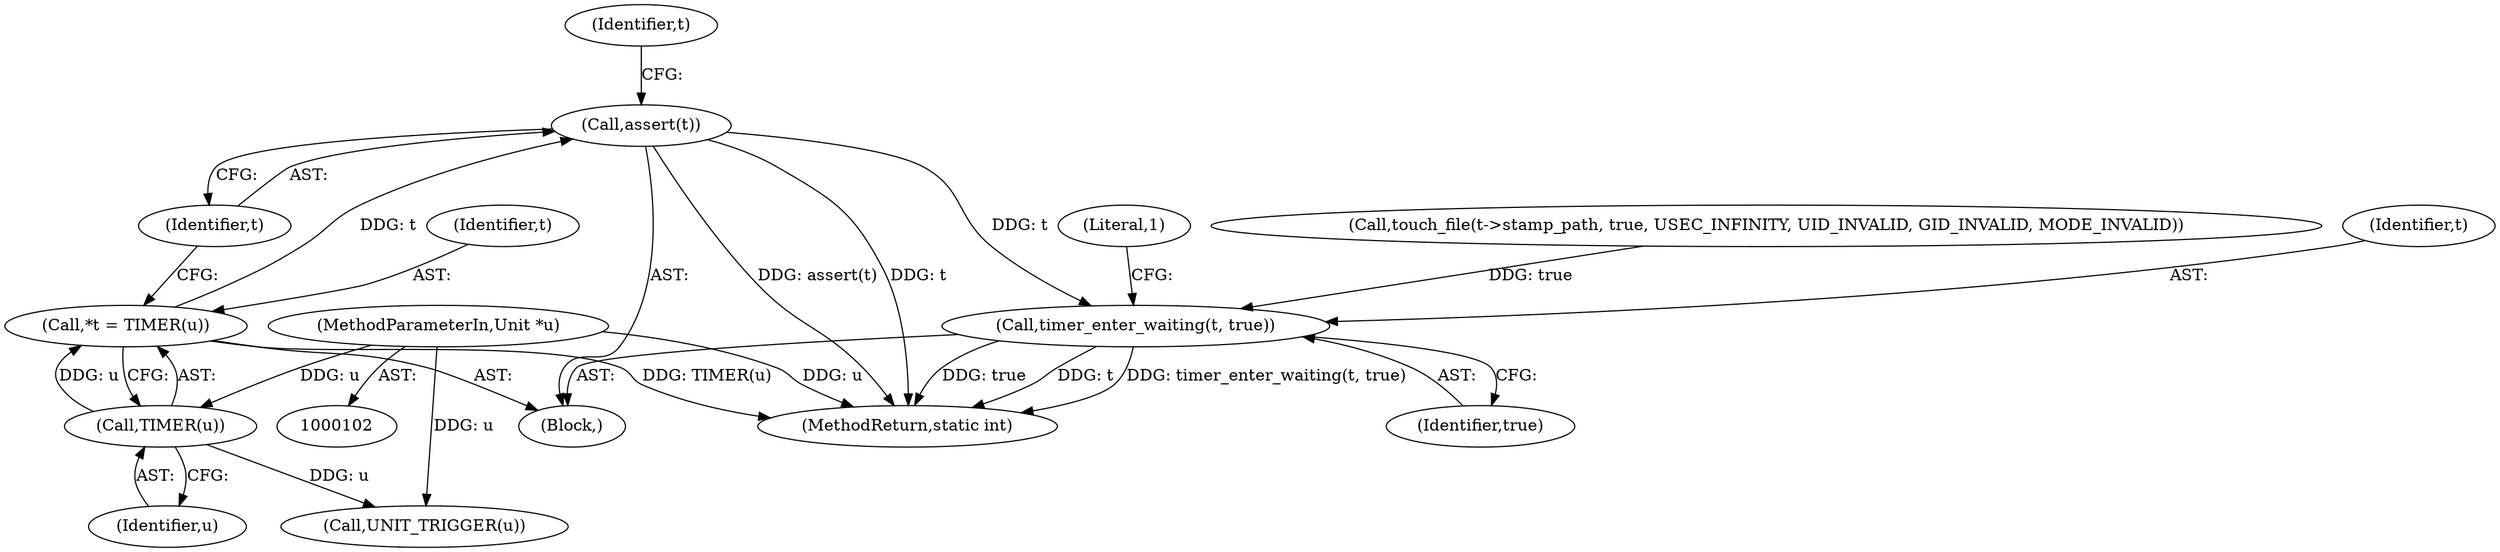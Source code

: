 digraph "0_systemd_ee735086f8670be1591fa9593e80dd60163a7a2f_2@API" {
"1000111" [label="(Call,assert(t))"];
"1000106" [label="(Call,*t = TIMER(u))"];
"1000108" [label="(Call,TIMER(u))"];
"1000103" [label="(MethodParameterIn,Unit *u)"];
"1000196" [label="(Call,timer_enter_waiting(t, true))"];
"1000109" [label="(Identifier,u)"];
"1000201" [label="(MethodReturn,static int)"];
"1000200" [label="(Literal,1)"];
"1000117" [label="(Identifier,t)"];
"1000107" [label="(Identifier,t)"];
"1000182" [label="(Call,touch_file(t->stamp_path, true, USEC_INFINITY, UID_INVALID, GID_INVALID, MODE_INVALID))"];
"1000103" [label="(MethodParameterIn,Unit *u)"];
"1000128" [label="(Call,UNIT_TRIGGER(u))"];
"1000106" [label="(Call,*t = TIMER(u))"];
"1000112" [label="(Identifier,t)"];
"1000111" [label="(Call,assert(t))"];
"1000198" [label="(Identifier,true)"];
"1000104" [label="(Block,)"];
"1000196" [label="(Call,timer_enter_waiting(t, true))"];
"1000108" [label="(Call,TIMER(u))"];
"1000197" [label="(Identifier,t)"];
"1000111" -> "1000104"  [label="AST: "];
"1000111" -> "1000112"  [label="CFG: "];
"1000112" -> "1000111"  [label="AST: "];
"1000117" -> "1000111"  [label="CFG: "];
"1000111" -> "1000201"  [label="DDG: t"];
"1000111" -> "1000201"  [label="DDG: assert(t)"];
"1000106" -> "1000111"  [label="DDG: t"];
"1000111" -> "1000196"  [label="DDG: t"];
"1000106" -> "1000104"  [label="AST: "];
"1000106" -> "1000108"  [label="CFG: "];
"1000107" -> "1000106"  [label="AST: "];
"1000108" -> "1000106"  [label="AST: "];
"1000112" -> "1000106"  [label="CFG: "];
"1000106" -> "1000201"  [label="DDG: TIMER(u)"];
"1000108" -> "1000106"  [label="DDG: u"];
"1000108" -> "1000109"  [label="CFG: "];
"1000109" -> "1000108"  [label="AST: "];
"1000103" -> "1000108"  [label="DDG: u"];
"1000108" -> "1000128"  [label="DDG: u"];
"1000103" -> "1000102"  [label="AST: "];
"1000103" -> "1000201"  [label="DDG: u"];
"1000103" -> "1000128"  [label="DDG: u"];
"1000196" -> "1000104"  [label="AST: "];
"1000196" -> "1000198"  [label="CFG: "];
"1000197" -> "1000196"  [label="AST: "];
"1000198" -> "1000196"  [label="AST: "];
"1000200" -> "1000196"  [label="CFG: "];
"1000196" -> "1000201"  [label="DDG: t"];
"1000196" -> "1000201"  [label="DDG: timer_enter_waiting(t, true)"];
"1000196" -> "1000201"  [label="DDG: true"];
"1000182" -> "1000196"  [label="DDG: true"];
}
